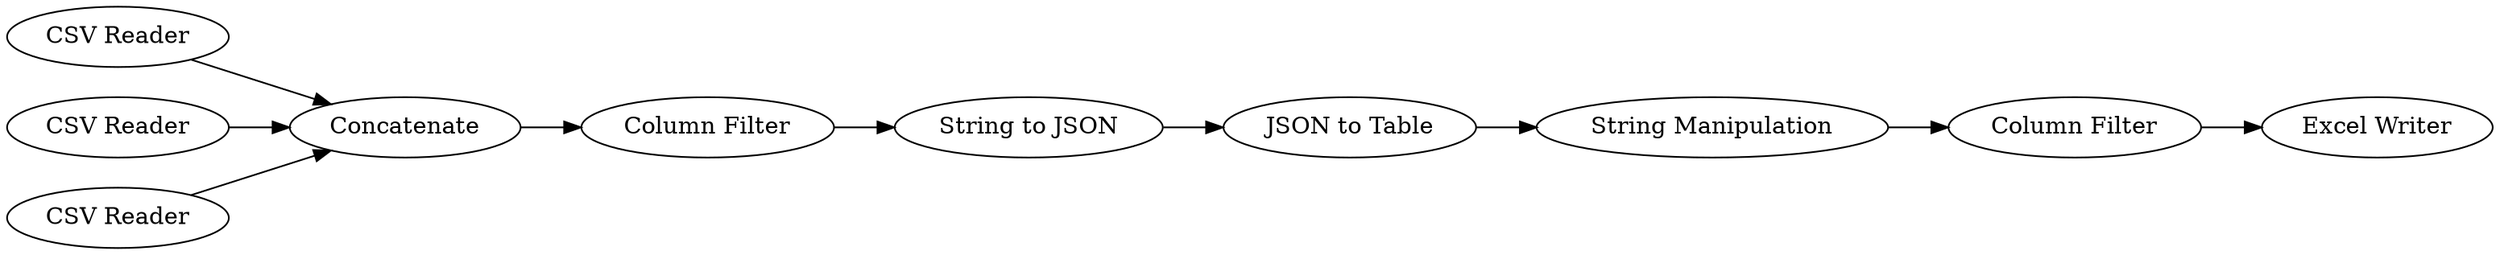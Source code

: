 digraph {
	391 [label="CSV Reader"]
	393 [label="String to JSON"]
	394 [label="JSON to Table"]
	395 [label="Column Filter"]
	396 [label="String Manipulation"]
	397 [label="CSV Reader"]
	398 [label="CSV Reader"]
	399 [label=Concatenate]
	400 [label="Column Filter"]
	401 [label="Excel Writer"]
	391 -> 399
	393 -> 394
	394 -> 396
	395 -> 393
	396 -> 400
	397 -> 399
	398 -> 399
	399 -> 395
	400 -> 401
	rankdir=LR
}
